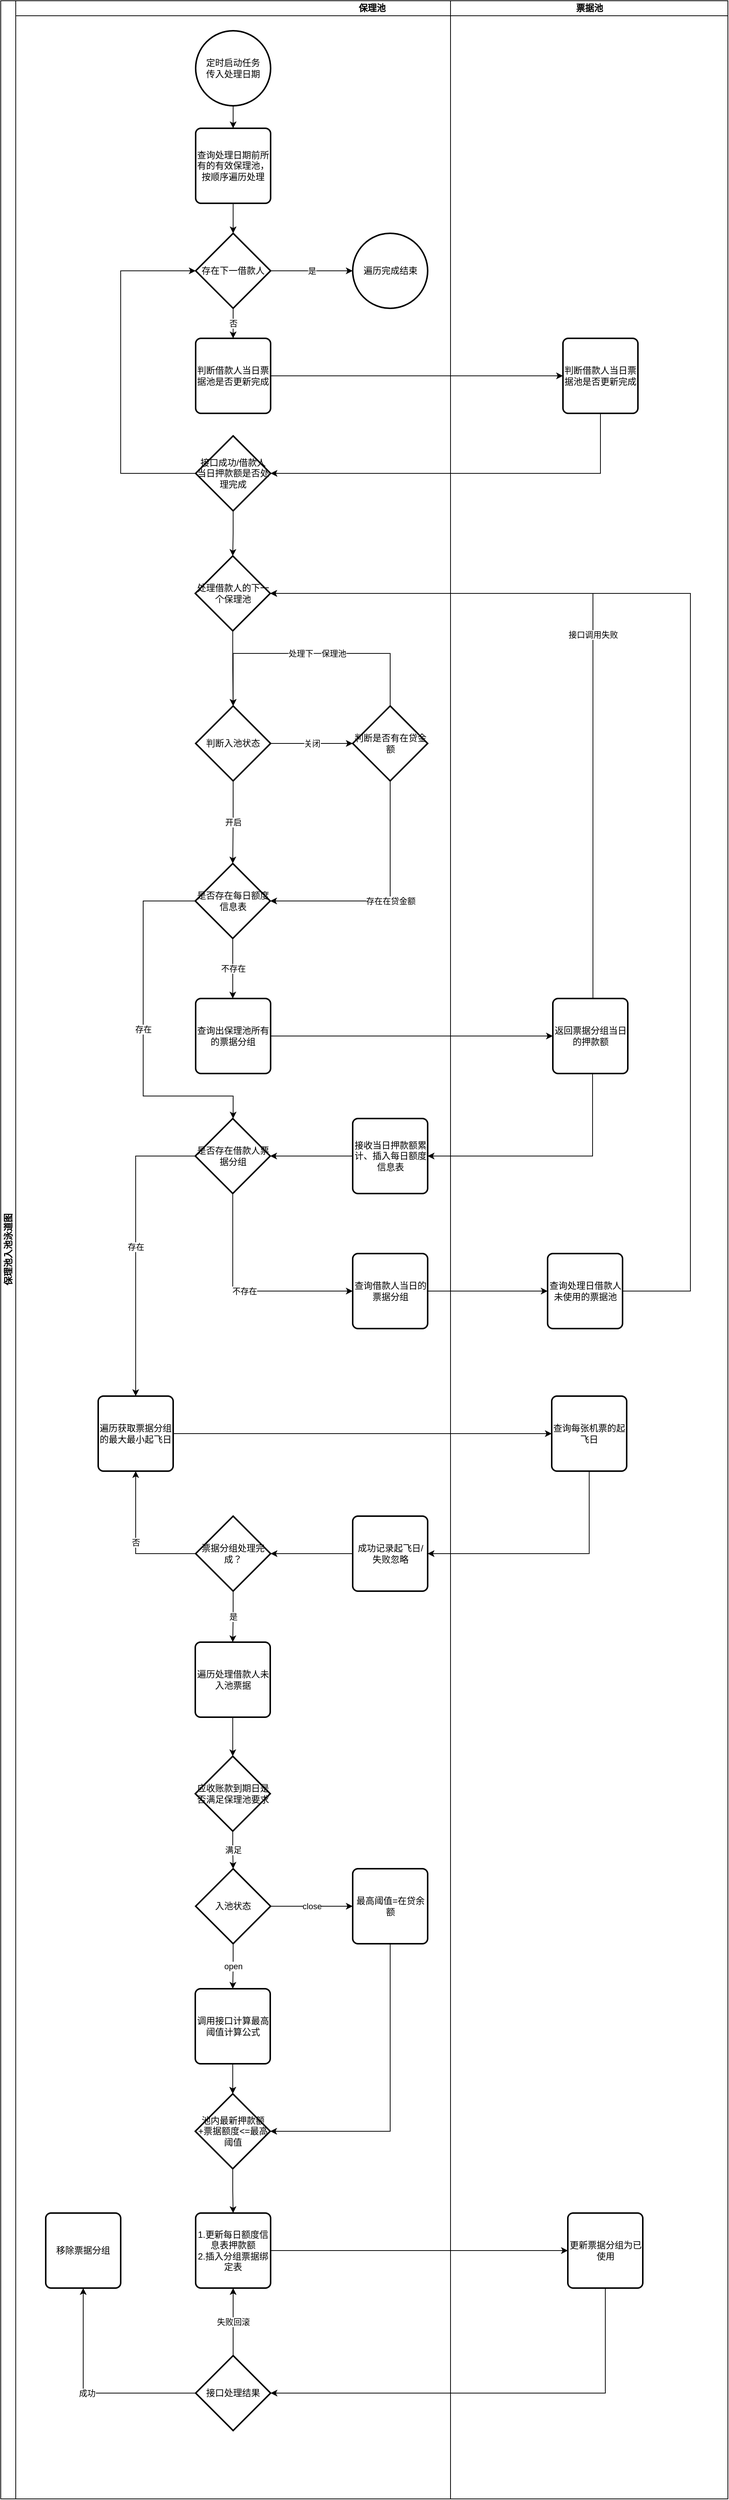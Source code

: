 <mxfile version="12.2.3" type="github" pages="1">
  <diagram id="7cnH-NnOfo04mb4Lqo_o" name="第 1 页">
    <mxGraphModel dx="1006" dy="1169" grid="1" gridSize="10" guides="1" tooltips="1" connect="1" arrows="1" fold="1" page="1" pageScale="1" pageWidth="827" pageHeight="1169" math="0" shadow="0">
      <root>
        <mxCell id="0"/>
        <mxCell id="1" parent="0"/>
        <mxCell id="x9DU3GrfOK3XYPjq0_lk-3" value="保理池入池泳道图" style="swimlane;html=1;childLayout=stackLayout;resizeParent=1;resizeParentMax=0;startSize=20;horizontal=0;horizontalStack=1;" parent="1" vertex="1">
          <mxGeometry x="70" y="50" width="970" height="3330" as="geometry"/>
        </mxCell>
        <mxCell id="x9DU3GrfOK3XYPjq0_lk-4" value="保理池" style="swimlane;html=1;startSize=20;" parent="x9DU3GrfOK3XYPjq0_lk-3" vertex="1">
          <mxGeometry x="20" width="950" height="3330" as="geometry"/>
        </mxCell>
        <mxCell id="x9DU3GrfOK3XYPjq0_lk-11" value="" style="edgeStyle=orthogonalEdgeStyle;rounded=0;orthogonalLoop=1;jettySize=auto;html=1;" parent="x9DU3GrfOK3XYPjq0_lk-4" source="x9DU3GrfOK3XYPjq0_lk-9" target="x9DU3GrfOK3XYPjq0_lk-10" edge="1">
          <mxGeometry relative="1" as="geometry"/>
        </mxCell>
        <mxCell id="x9DU3GrfOK3XYPjq0_lk-9" value="定时启动任务&lt;br&gt;传入处理日期" style="strokeWidth=2;html=1;shape=mxgraph.flowchart.start_2;whiteSpace=wrap;" parent="x9DU3GrfOK3XYPjq0_lk-4" vertex="1">
          <mxGeometry x="240" y="40" width="100" height="100" as="geometry"/>
        </mxCell>
        <mxCell id="Mn_wr89FNonFCgA3KKPW-10" value="" style="edgeStyle=orthogonalEdgeStyle;rounded=0;orthogonalLoop=1;jettySize=auto;html=1;" edge="1" parent="x9DU3GrfOK3XYPjq0_lk-4" source="x9DU3GrfOK3XYPjq0_lk-10" target="Mn_wr89FNonFCgA3KKPW-9">
          <mxGeometry relative="1" as="geometry"/>
        </mxCell>
        <mxCell id="x9DU3GrfOK3XYPjq0_lk-10" value="查询处理日期前所有的有效保理池，按顺序遍历处理" style="rounded=1;whiteSpace=wrap;html=1;absoluteArcSize=1;arcSize=14;strokeWidth=2;fontFamily=Helvetica;fontSize=12;fontColor=#000000;align=center;strokeColor=#000000;fillColor=#ffffff;" parent="x9DU3GrfOK3XYPjq0_lk-4" vertex="1">
          <mxGeometry x="240" y="170" width="100" height="100" as="geometry"/>
        </mxCell>
        <mxCell id="Mn_wr89FNonFCgA3KKPW-20" value="遍历完成结束" style="ellipse;whiteSpace=wrap;html=1;aspect=fixed;fontFamily=Helvetica;fontSize=12;fontColor=#000000;align=center;strokeColor=#000000;strokeWidth=2;fillColor=#ffffff;" vertex="1" parent="x9DU3GrfOK3XYPjq0_lk-4">
          <mxGeometry x="449.5" y="310" width="100" height="100" as="geometry"/>
        </mxCell>
        <mxCell id="Mn_wr89FNonFCgA3KKPW-11" value="否" style="edgeStyle=orthogonalEdgeStyle;rounded=0;orthogonalLoop=1;jettySize=auto;html=1;" edge="1" parent="x9DU3GrfOK3XYPjq0_lk-4" source="Mn_wr89FNonFCgA3KKPW-9" target="Mn_wr89FNonFCgA3KKPW-4">
          <mxGeometry relative="1" as="geometry"/>
        </mxCell>
        <mxCell id="Mn_wr89FNonFCgA3KKPW-22" value="是" style="edgeStyle=orthogonalEdgeStyle;rounded=0;orthogonalLoop=1;jettySize=auto;html=1;" edge="1" parent="x9DU3GrfOK3XYPjq0_lk-4" source="Mn_wr89FNonFCgA3KKPW-9" target="Mn_wr89FNonFCgA3KKPW-20">
          <mxGeometry relative="1" as="geometry"/>
        </mxCell>
        <mxCell id="Mn_wr89FNonFCgA3KKPW-9" value="存在下一借款人" style="rhombus;whiteSpace=wrap;html=1;fontFamily=Helvetica;fontSize=12;fontColor=#000000;align=center;strokeColor=#000000;strokeWidth=2;fillColor=#ffffff;" vertex="1" parent="x9DU3GrfOK3XYPjq0_lk-4">
          <mxGeometry x="240" y="310" width="100" height="100" as="geometry"/>
        </mxCell>
        <mxCell id="wWLqrKQLSOyKj97jagOg-4" value="关闭" style="edgeStyle=orthogonalEdgeStyle;rounded=0;orthogonalLoop=1;jettySize=auto;html=1;" parent="x9DU3GrfOK3XYPjq0_lk-4" source="wWLqrKQLSOyKj97jagOg-1" target="wWLqrKQLSOyKj97jagOg-3" edge="1">
          <mxGeometry relative="1" as="geometry"/>
        </mxCell>
        <mxCell id="wWLqrKQLSOyKj97jagOg-32" value="开启" style="edgeStyle=orthogonalEdgeStyle;rounded=0;orthogonalLoop=1;jettySize=auto;html=1;" parent="x9DU3GrfOK3XYPjq0_lk-4" source="wWLqrKQLSOyKj97jagOg-1" target="wWLqrKQLSOyKj97jagOg-31" edge="1">
          <mxGeometry relative="1" as="geometry"/>
        </mxCell>
        <mxCell id="wWLqrKQLSOyKj97jagOg-1" value="判断入池状态" style="strokeWidth=2;html=1;shape=mxgraph.flowchart.decision;whiteSpace=wrap;fontFamily=Helvetica;fontSize=12;fontColor=#000000;align=center;strokeColor=#000000;fillColor=#ffffff;" parent="x9DU3GrfOK3XYPjq0_lk-4" vertex="1">
          <mxGeometry x="240" y="940" width="100" height="100" as="geometry"/>
        </mxCell>
        <mxCell id="wWLqrKQLSOyKj97jagOg-56" value="不存在" style="edgeStyle=orthogonalEdgeStyle;rounded=0;orthogonalLoop=1;jettySize=auto;html=1;" parent="x9DU3GrfOK3XYPjq0_lk-4" source="wWLqrKQLSOyKj97jagOg-31" target="wWLqrKQLSOyKj97jagOg-55" edge="1">
          <mxGeometry relative="1" as="geometry">
            <Array as="points">
              <mxPoint x="289.5" y="1380"/>
            </Array>
          </mxGeometry>
        </mxCell>
        <mxCell id="wWLqrKQLSOyKj97jagOg-98" value="存在" style="edgeStyle=orthogonalEdgeStyle;rounded=0;orthogonalLoop=1;jettySize=auto;html=1;" parent="x9DU3GrfOK3XYPjq0_lk-4" source="wWLqrKQLSOyKj97jagOg-31" target="wWLqrKQLSOyKj97jagOg-90" edge="1">
          <mxGeometry relative="1" as="geometry">
            <Array as="points">
              <mxPoint x="170" y="1200"/>
              <mxPoint x="170" y="1460"/>
              <mxPoint x="290" y="1460"/>
            </Array>
          </mxGeometry>
        </mxCell>
        <mxCell id="wWLqrKQLSOyKj97jagOg-31" value="是否存在每日额度信息表" style="strokeWidth=2;html=1;shape=mxgraph.flowchart.decision;whiteSpace=wrap;fontFamily=Helvetica;fontSize=12;fontColor=#000000;align=center;strokeColor=#000000;fillColor=#ffffff;" parent="x9DU3GrfOK3XYPjq0_lk-4" vertex="1">
          <mxGeometry x="239.5" y="1150" width="100" height="100" as="geometry"/>
        </mxCell>
        <mxCell id="wWLqrKQLSOyKj97jagOg-55" value="查询出保理池所有的票据分组" style="rounded=1;whiteSpace=wrap;html=1;absoluteArcSize=1;arcSize=14;strokeWidth=2;fontFamily=Helvetica;fontSize=12;fontColor=#000000;align=center;strokeColor=#000000;fillColor=#ffffff;" parent="x9DU3GrfOK3XYPjq0_lk-4" vertex="1">
          <mxGeometry x="240" y="1330" width="100" height="100" as="geometry"/>
        </mxCell>
        <mxCell id="Mn_wr89FNonFCgA3KKPW-14" style="edgeStyle=orthogonalEdgeStyle;rounded=0;orthogonalLoop=1;jettySize=auto;html=1;entryX=0;entryY=0.5;entryDx=0;entryDy=0;" edge="1" parent="x9DU3GrfOK3XYPjq0_lk-4" source="wWLqrKQLSOyKj97jagOg-10" target="Mn_wr89FNonFCgA3KKPW-9">
          <mxGeometry relative="1" as="geometry">
            <Array as="points">
              <mxPoint x="140" y="630"/>
              <mxPoint x="140" y="360"/>
            </Array>
          </mxGeometry>
        </mxCell>
        <mxCell id="Mn_wr89FNonFCgA3KKPW-16" style="edgeStyle=orthogonalEdgeStyle;rounded=0;orthogonalLoop=1;jettySize=auto;html=1;" edge="1" parent="x9DU3GrfOK3XYPjq0_lk-4" source="wWLqrKQLSOyKj97jagOg-10" target="wWLqrKQLSOyKj97jagOg-15">
          <mxGeometry relative="1" as="geometry"/>
        </mxCell>
        <mxCell id="wWLqrKQLSOyKj97jagOg-10" value="接口成功/借款人当日押款额是否处理完成" style="strokeWidth=2;html=1;shape=mxgraph.flowchart.decision;whiteSpace=wrap;fontFamily=Helvetica;fontSize=12;fontColor=#000000;align=center;strokeColor=#000000;fillColor=#ffffff;" parent="x9DU3GrfOK3XYPjq0_lk-4" vertex="1">
          <mxGeometry x="240" y="580" width="100" height="100" as="geometry"/>
        </mxCell>
        <mxCell id="wWLqrKQLSOyKj97jagOg-8" value="处理下一保理池" style="edgeStyle=orthogonalEdgeStyle;rounded=0;orthogonalLoop=1;jettySize=auto;html=1;entryX=0.5;entryY=0;entryDx=0;entryDy=0;entryPerimeter=0;" parent="x9DU3GrfOK3XYPjq0_lk-4" source="wWLqrKQLSOyKj97jagOg-3" target="wWLqrKQLSOyKj97jagOg-1" edge="1">
          <mxGeometry x="-0.04" relative="1" as="geometry">
            <mxPoint x="109.5" y="995" as="targetPoint"/>
            <Array as="points">
              <mxPoint x="500" y="870"/>
              <mxPoint x="290" y="870"/>
            </Array>
            <mxPoint as="offset"/>
          </mxGeometry>
        </mxCell>
        <mxCell id="wWLqrKQLSOyKj97jagOg-61" value="存在在贷金额" style="edgeStyle=orthogonalEdgeStyle;rounded=0;orthogonalLoop=1;jettySize=auto;html=1;" parent="x9DU3GrfOK3XYPjq0_lk-4" source="wWLqrKQLSOyKj97jagOg-3" edge="1">
          <mxGeometry relative="1" as="geometry">
            <mxPoint x="339.5" y="1200" as="targetPoint"/>
            <Array as="points">
              <mxPoint x="499.5" y="1200"/>
            </Array>
          </mxGeometry>
        </mxCell>
        <mxCell id="wWLqrKQLSOyKj97jagOg-3" value="判断是否有在贷金额" style="strokeWidth=2;html=1;shape=mxgraph.flowchart.decision;whiteSpace=wrap;fontFamily=Helvetica;fontSize=12;fontColor=#000000;align=center;strokeColor=#000000;fillColor=#ffffff;" parent="x9DU3GrfOK3XYPjq0_lk-4" vertex="1">
          <mxGeometry x="449.5" y="940" width="100" height="100" as="geometry"/>
        </mxCell>
        <mxCell id="wWLqrKQLSOyKj97jagOg-93" style="edgeStyle=orthogonalEdgeStyle;rounded=0;orthogonalLoop=1;jettySize=auto;html=1;" parent="x9DU3GrfOK3XYPjq0_lk-4" source="wWLqrKQLSOyKj97jagOg-53" target="wWLqrKQLSOyKj97jagOg-90" edge="1">
          <mxGeometry relative="1" as="geometry"/>
        </mxCell>
        <mxCell id="wWLqrKQLSOyKj97jagOg-53" value="接收当日押款额累计、插入每日额度信息表" style="rounded=1;whiteSpace=wrap;html=1;absoluteArcSize=1;arcSize=14;strokeWidth=2;fontFamily=Helvetica;fontSize=12;fontColor=#000000;align=center;strokeColor=#000000;fillColor=#ffffff;" parent="x9DU3GrfOK3XYPjq0_lk-4" vertex="1">
          <mxGeometry x="449.5" y="1490" width="100" height="100" as="geometry"/>
        </mxCell>
        <mxCell id="wWLqrKQLSOyKj97jagOg-70" value="" style="edgeStyle=orthogonalEdgeStyle;rounded=0;orthogonalLoop=1;jettySize=auto;html=1;" parent="x9DU3GrfOK3XYPjq0_lk-4" source="wWLqrKQLSOyKj97jagOg-62" target="wWLqrKQLSOyKj97jagOg-69" edge="1">
          <mxGeometry relative="1" as="geometry"/>
        </mxCell>
        <mxCell id="wWLqrKQLSOyKj97jagOg-62" value="查询借款人当日的票据分组" style="rounded=1;whiteSpace=wrap;html=1;absoluteArcSize=1;arcSize=14;strokeWidth=2;fontFamily=Helvetica;fontSize=12;fontColor=#000000;align=center;strokeColor=#000000;fillColor=#ffffff;" parent="x9DU3GrfOK3XYPjq0_lk-4" vertex="1">
          <mxGeometry x="449.5" y="1670" width="100" height="100" as="geometry"/>
        </mxCell>
        <mxCell id="x9DU3GrfOK3XYPjq0_lk-5" value="票据池" style="swimlane;html=1;startSize=20;" parent="x9DU3GrfOK3XYPjq0_lk-4" vertex="1">
          <mxGeometry x="580" width="370" height="3330" as="geometry"/>
        </mxCell>
        <mxCell id="wWLqrKQLSOyKj97jagOg-22" value="判断借款人当日票据池是否更新完成" style="rounded=1;whiteSpace=wrap;html=1;absoluteArcSize=1;arcSize=14;strokeWidth=2;fontFamily=Helvetica;fontSize=12;fontColor=#000000;align=center;strokeColor=#000000;fillColor=#ffffff;" parent="x9DU3GrfOK3XYPjq0_lk-5" vertex="1">
          <mxGeometry x="150" y="450" width="100" height="100" as="geometry"/>
        </mxCell>
        <mxCell id="wWLqrKQLSOyKj97jagOg-34" value="返回票据分组当日的押款额" style="rounded=1;whiteSpace=wrap;html=1;absoluteArcSize=1;arcSize=14;strokeWidth=2;fontFamily=Helvetica;fontSize=12;fontColor=#000000;align=center;strokeColor=#000000;fillColor=#ffffff;" parent="x9DU3GrfOK3XYPjq0_lk-5" vertex="1">
          <mxGeometry x="136.5" y="1330" width="100" height="100" as="geometry"/>
        </mxCell>
        <mxCell id="wWLqrKQLSOyKj97jagOg-69" value="查询处理日借款人未使用的票据池" style="rounded=1;whiteSpace=wrap;html=1;absoluteArcSize=1;arcSize=14;strokeWidth=2;fontFamily=Helvetica;fontSize=12;fontColor=#000000;align=center;strokeColor=#000000;fillColor=#ffffff;" parent="x9DU3GrfOK3XYPjq0_lk-5" vertex="1">
          <mxGeometry x="129.5" y="1670" width="100" height="100" as="geometry"/>
        </mxCell>
        <mxCell id="wWLqrKQLSOyKj97jagOg-81" value="查询每张机票的起飞日" style="rounded=1;whiteSpace=wrap;html=1;absoluteArcSize=1;arcSize=14;strokeWidth=2;fontFamily=Helvetica;fontSize=12;fontColor=#000000;align=center;strokeColor=#000000;fillColor=#ffffff;" parent="x9DU3GrfOK3XYPjq0_lk-5" vertex="1">
          <mxGeometry x="135" y="1860" width="100" height="100" as="geometry"/>
        </mxCell>
        <mxCell id="wWLqrKQLSOyKj97jagOg-117" value="更新票据分组为已使用" style="rounded=1;whiteSpace=wrap;html=1;absoluteArcSize=1;arcSize=14;strokeWidth=2;fontFamily=Helvetica;fontSize=12;fontColor=#000000;align=center;strokeColor=#000000;fillColor=#ffffff;" parent="x9DU3GrfOK3XYPjq0_lk-5" vertex="1">
          <mxGeometry x="156.5" y="2949" width="100" height="100" as="geometry"/>
        </mxCell>
        <mxCell id="wWLqrKQLSOyKj97jagOg-54" value="" style="edgeStyle=orthogonalEdgeStyle;rounded=0;orthogonalLoop=1;jettySize=auto;html=1;" parent="x9DU3GrfOK3XYPjq0_lk-4" source="wWLqrKQLSOyKj97jagOg-34" target="wWLqrKQLSOyKj97jagOg-53" edge="1">
          <mxGeometry relative="1" as="geometry">
            <Array as="points">
              <mxPoint x="769.5" y="1540"/>
            </Array>
          </mxGeometry>
        </mxCell>
        <mxCell id="wWLqrKQLSOyKj97jagOg-57" style="edgeStyle=orthogonalEdgeStyle;rounded=0;orthogonalLoop=1;jettySize=auto;html=1;" parent="x9DU3GrfOK3XYPjq0_lk-4" source="wWLqrKQLSOyKj97jagOg-55" target="wWLqrKQLSOyKj97jagOg-34" edge="1">
          <mxGeometry relative="1" as="geometry"/>
        </mxCell>
        <mxCell id="wWLqrKQLSOyKj97jagOg-72" style="edgeStyle=orthogonalEdgeStyle;rounded=0;orthogonalLoop=1;jettySize=auto;html=1;" parent="x9DU3GrfOK3XYPjq0_lk-4" source="wWLqrKQLSOyKj97jagOg-69" target="wWLqrKQLSOyKj97jagOg-15" edge="1">
          <mxGeometry relative="1" as="geometry">
            <Array as="points">
              <mxPoint x="900" y="1720"/>
              <mxPoint x="900" y="790"/>
            </Array>
          </mxGeometry>
        </mxCell>
        <mxCell id="wWLqrKQLSOyKj97jagOg-65" value="接口调用失败" style="edgeStyle=orthogonalEdgeStyle;rounded=0;orthogonalLoop=1;jettySize=auto;html=1;" parent="x9DU3GrfOK3XYPjq0_lk-4" source="wWLqrKQLSOyKj97jagOg-34" target="wWLqrKQLSOyKj97jagOg-15" edge="1">
          <mxGeometry relative="1" as="geometry">
            <Array as="points">
              <mxPoint x="770" y="790"/>
            </Array>
          </mxGeometry>
        </mxCell>
        <mxCell id="wWLqrKQLSOyKj97jagOg-82" value="" style="edgeStyle=orthogonalEdgeStyle;rounded=0;orthogonalLoop=1;jettySize=auto;html=1;" parent="x9DU3GrfOK3XYPjq0_lk-4" source="wWLqrKQLSOyKj97jagOg-76" target="wWLqrKQLSOyKj97jagOg-81" edge="1">
          <mxGeometry relative="1" as="geometry"/>
        </mxCell>
        <mxCell id="wWLqrKQLSOyKj97jagOg-76" value="遍历获取票据分组的最大最小起飞日" style="rounded=1;whiteSpace=wrap;html=1;absoluteArcSize=1;arcSize=14;strokeWidth=2;fontFamily=Helvetica;fontSize=12;fontColor=#000000;align=center;strokeColor=#000000;fillColor=#ffffff;" parent="x9DU3GrfOK3XYPjq0_lk-4" vertex="1">
          <mxGeometry x="110" y="1860" width="100" height="100" as="geometry"/>
        </mxCell>
        <mxCell id="wWLqrKQLSOyKj97jagOg-94" value="不存在" style="edgeStyle=orthogonalEdgeStyle;rounded=0;orthogonalLoop=1;jettySize=auto;html=1;" parent="x9DU3GrfOK3XYPjq0_lk-4" source="wWLqrKQLSOyKj97jagOg-90" target="wWLqrKQLSOyKj97jagOg-62" edge="1">
          <mxGeometry relative="1" as="geometry">
            <Array as="points">
              <mxPoint x="290" y="1720"/>
            </Array>
          </mxGeometry>
        </mxCell>
        <mxCell id="wWLqrKQLSOyKj97jagOg-95" value="存在" style="edgeStyle=orthogonalEdgeStyle;rounded=0;orthogonalLoop=1;jettySize=auto;html=1;" parent="x9DU3GrfOK3XYPjq0_lk-4" source="wWLqrKQLSOyKj97jagOg-90" target="wWLqrKQLSOyKj97jagOg-76" edge="1">
          <mxGeometry relative="1" as="geometry">
            <mxPoint x="130" y="1853" as="targetPoint"/>
            <Array as="points">
              <mxPoint x="160" y="1540"/>
              <mxPoint x="160" y="1903"/>
            </Array>
          </mxGeometry>
        </mxCell>
        <mxCell id="wWLqrKQLSOyKj97jagOg-90" value="是否存在借款人票据分组" style="strokeWidth=2;html=1;shape=mxgraph.flowchart.decision;whiteSpace=wrap;fontFamily=Helvetica;fontSize=12;fontColor=#000000;align=center;strokeColor=#000000;fillColor=#ffffff;" parent="x9DU3GrfOK3XYPjq0_lk-4" vertex="1">
          <mxGeometry x="239.5" y="1490" width="100" height="100" as="geometry"/>
        </mxCell>
        <mxCell id="Mn_wr89FNonFCgA3KKPW-31" value="" style="edgeStyle=orthogonalEdgeStyle;rounded=0;orthogonalLoop=1;jettySize=auto;html=1;" edge="1" parent="x9DU3GrfOK3XYPjq0_lk-4" source="wWLqrKQLSOyKj97jagOg-85" target="Mn_wr89FNonFCgA3KKPW-30">
          <mxGeometry relative="1" as="geometry"/>
        </mxCell>
        <mxCell id="wWLqrKQLSOyKj97jagOg-85" value="成功记录起飞日/失败忽略" style="rounded=1;whiteSpace=wrap;html=1;absoluteArcSize=1;arcSize=14;strokeWidth=2;fontFamily=Helvetica;fontSize=12;fontColor=#000000;align=center;strokeColor=#000000;fillColor=#ffffff;direction=south;" parent="x9DU3GrfOK3XYPjq0_lk-4" vertex="1">
          <mxGeometry x="449.5" y="2020" width="100" height="100" as="geometry"/>
        </mxCell>
        <mxCell id="Mn_wr89FNonFCgA3KKPW-32" value="否" style="edgeStyle=orthogonalEdgeStyle;rounded=0;orthogonalLoop=1;jettySize=auto;html=1;entryX=0.5;entryY=1;entryDx=0;entryDy=0;" edge="1" parent="x9DU3GrfOK3XYPjq0_lk-4" source="Mn_wr89FNonFCgA3KKPW-30" target="wWLqrKQLSOyKj97jagOg-76">
          <mxGeometry relative="1" as="geometry"/>
        </mxCell>
        <mxCell id="Mn_wr89FNonFCgA3KKPW-33" value="是" style="edgeStyle=orthogonalEdgeStyle;rounded=0;orthogonalLoop=1;jettySize=auto;html=1;" edge="1" parent="x9DU3GrfOK3XYPjq0_lk-4" source="Mn_wr89FNonFCgA3KKPW-30" target="Mn_wr89FNonFCgA3KKPW-25">
          <mxGeometry relative="1" as="geometry"/>
        </mxCell>
        <mxCell id="Mn_wr89FNonFCgA3KKPW-30" value="&lt;div&gt;票据分组处理完成？&lt;/div&gt;" style="rhombus;whiteSpace=wrap;html=1;fontFamily=Helvetica;fontSize=12;fontColor=#000000;align=center;strokeColor=#000000;strokeWidth=2;fillColor=#ffffff;" vertex="1" parent="x9DU3GrfOK3XYPjq0_lk-4">
          <mxGeometry x="240" y="2020" width="100" height="100" as="geometry"/>
        </mxCell>
        <mxCell id="Mn_wr89FNonFCgA3KKPW-28" style="edgeStyle=orthogonalEdgeStyle;rounded=0;orthogonalLoop=1;jettySize=auto;html=1;" edge="1" parent="x9DU3GrfOK3XYPjq0_lk-4" source="Mn_wr89FNonFCgA3KKPW-25" target="wWLqrKQLSOyKj97jagOg-99">
          <mxGeometry relative="1" as="geometry"/>
        </mxCell>
        <mxCell id="Mn_wr89FNonFCgA3KKPW-25" value="&lt;div&gt;遍历处理借款人未入池票据&lt;/div&gt;" style="rounded=1;whiteSpace=wrap;html=1;absoluteArcSize=1;arcSize=14;strokeWidth=2;fontFamily=Helvetica;fontSize=12;fontColor=#000000;align=center;strokeColor=#000000;fillColor=#ffffff;direction=south;" vertex="1" parent="x9DU3GrfOK3XYPjq0_lk-4">
          <mxGeometry x="239.5" y="2188" width="100" height="100" as="geometry"/>
        </mxCell>
        <mxCell id="wWLqrKQLSOyKj97jagOg-103" value="满足" style="edgeStyle=orthogonalEdgeStyle;rounded=0;orthogonalLoop=1;jettySize=auto;html=1;" parent="x9DU3GrfOK3XYPjq0_lk-4" source="wWLqrKQLSOyKj97jagOg-99" target="wWLqrKQLSOyKj97jagOg-102" edge="1">
          <mxGeometry relative="1" as="geometry"/>
        </mxCell>
        <mxCell id="wWLqrKQLSOyKj97jagOg-99" value="应收账款到期日是否满足保理池要求" style="strokeWidth=2;html=1;shape=mxgraph.flowchart.decision;whiteSpace=wrap;fontFamily=Helvetica;fontSize=12;fontColor=#000000;align=center;strokeColor=#000000;fillColor=#ffffff;" parent="x9DU3GrfOK3XYPjq0_lk-4" vertex="1">
          <mxGeometry x="239.5" y="2340" width="100" height="100" as="geometry"/>
        </mxCell>
        <mxCell id="wWLqrKQLSOyKj97jagOg-105" value="open" style="edgeStyle=orthogonalEdgeStyle;rounded=0;orthogonalLoop=1;jettySize=auto;html=1;" parent="x9DU3GrfOK3XYPjq0_lk-4" source="wWLqrKQLSOyKj97jagOg-102" target="wWLqrKQLSOyKj97jagOg-104" edge="1">
          <mxGeometry relative="1" as="geometry"/>
        </mxCell>
        <mxCell id="wWLqrKQLSOyKj97jagOg-107" value="close" style="edgeStyle=orthogonalEdgeStyle;rounded=0;orthogonalLoop=1;jettySize=auto;html=1;" parent="x9DU3GrfOK3XYPjq0_lk-4" source="wWLqrKQLSOyKj97jagOg-102" target="wWLqrKQLSOyKj97jagOg-106" edge="1">
          <mxGeometry relative="1" as="geometry"/>
        </mxCell>
        <mxCell id="wWLqrKQLSOyKj97jagOg-102" value="入池状态" style="strokeWidth=2;html=1;shape=mxgraph.flowchart.decision;whiteSpace=wrap;fontFamily=Helvetica;fontSize=12;fontColor=#000000;align=center;strokeColor=#000000;fillColor=#ffffff;" parent="x9DU3GrfOK3XYPjq0_lk-4" vertex="1">
          <mxGeometry x="240" y="2490" width="100" height="100" as="geometry"/>
        </mxCell>
        <mxCell id="wWLqrKQLSOyKj97jagOg-110" style="edgeStyle=orthogonalEdgeStyle;rounded=0;orthogonalLoop=1;jettySize=auto;html=1;" parent="x9DU3GrfOK3XYPjq0_lk-4" source="wWLqrKQLSOyKj97jagOg-104" target="wWLqrKQLSOyKj97jagOg-108" edge="1">
          <mxGeometry relative="1" as="geometry"/>
        </mxCell>
        <mxCell id="wWLqrKQLSOyKj97jagOg-112" style="edgeStyle=orthogonalEdgeStyle;rounded=0;orthogonalLoop=1;jettySize=auto;html=1;" parent="x9DU3GrfOK3XYPjq0_lk-4" source="wWLqrKQLSOyKj97jagOg-106" target="wWLqrKQLSOyKj97jagOg-108" edge="1">
          <mxGeometry relative="1" as="geometry">
            <Array as="points">
              <mxPoint x="500" y="2840"/>
            </Array>
          </mxGeometry>
        </mxCell>
        <mxCell id="wWLqrKQLSOyKj97jagOg-106" value="最高阈值=在贷余额" style="rounded=1;whiteSpace=wrap;html=1;absoluteArcSize=1;arcSize=14;strokeWidth=2;fontFamily=Helvetica;fontSize=12;fontColor=#000000;align=center;strokeColor=#000000;fillColor=#ffffff;" parent="x9DU3GrfOK3XYPjq0_lk-4" vertex="1">
          <mxGeometry x="449.5" y="2490" width="100" height="100" as="geometry"/>
        </mxCell>
        <mxCell id="wWLqrKQLSOyKj97jagOg-109" value="" style="edgeStyle=orthogonalEdgeStyle;rounded=0;orthogonalLoop=1;jettySize=auto;html=1;" parent="x9DU3GrfOK3XYPjq0_lk-4" source="wWLqrKQLSOyKj97jagOg-104" target="wWLqrKQLSOyKj97jagOg-108" edge="1">
          <mxGeometry relative="1" as="geometry"/>
        </mxCell>
        <mxCell id="wWLqrKQLSOyKj97jagOg-116" value="" style="edgeStyle=orthogonalEdgeStyle;rounded=0;orthogonalLoop=1;jettySize=auto;html=1;" parent="x9DU3GrfOK3XYPjq0_lk-4" source="wWLqrKQLSOyKj97jagOg-108" target="wWLqrKQLSOyKj97jagOg-115" edge="1">
          <mxGeometry relative="1" as="geometry"/>
        </mxCell>
        <mxCell id="wWLqrKQLSOyKj97jagOg-108" value="池内最新押款额+票据额度&amp;lt;=最高阈值" style="strokeWidth=2;html=1;shape=mxgraph.flowchart.decision;whiteSpace=wrap;fontFamily=Helvetica;fontSize=12;fontColor=#000000;align=center;strokeColor=#000000;fillColor=#ffffff;" parent="x9DU3GrfOK3XYPjq0_lk-4" vertex="1">
          <mxGeometry x="239.5" y="2790" width="100" height="100" as="geometry"/>
        </mxCell>
        <mxCell id="wWLqrKQLSOyKj97jagOg-118" value="" style="edgeStyle=orthogonalEdgeStyle;rounded=0;orthogonalLoop=1;jettySize=auto;html=1;" parent="x9DU3GrfOK3XYPjq0_lk-4" source="wWLqrKQLSOyKj97jagOg-115" target="wWLqrKQLSOyKj97jagOg-117" edge="1">
          <mxGeometry relative="1" as="geometry"/>
        </mxCell>
        <mxCell id="wWLqrKQLSOyKj97jagOg-115" value="&lt;div&gt;1.更新每日额度信息表押款额&lt;/div&gt;&lt;div&gt;2.插入分组票据绑定表&lt;br&gt;&lt;/div&gt;" style="rounded=1;whiteSpace=wrap;html=1;absoluteArcSize=1;arcSize=14;strokeWidth=2;fontFamily=Helvetica;fontSize=12;fontColor=#000000;align=center;strokeColor=#000000;fillColor=#ffffff;" parent="x9DU3GrfOK3XYPjq0_lk-4" vertex="1">
          <mxGeometry x="240" y="2949" width="100" height="100" as="geometry"/>
        </mxCell>
        <mxCell id="wWLqrKQLSOyKj97jagOg-86" value="" style="edgeStyle=orthogonalEdgeStyle;rounded=0;orthogonalLoop=1;jettySize=auto;html=1;" parent="x9DU3GrfOK3XYPjq0_lk-4" source="wWLqrKQLSOyKj97jagOg-81" target="wWLqrKQLSOyKj97jagOg-85" edge="1">
          <mxGeometry relative="1" as="geometry">
            <Array as="points">
              <mxPoint x="764.5" y="2070"/>
            </Array>
          </mxGeometry>
        </mxCell>
        <mxCell id="wWLqrKQLSOyKj97jagOg-104" value="调用接口计算最高阈值计算公式" style="rounded=1;whiteSpace=wrap;html=1;absoluteArcSize=1;arcSize=14;strokeWidth=2;fontFamily=Helvetica;fontSize=12;fontColor=#000000;align=center;strokeColor=#000000;fillColor=#ffffff;" parent="x9DU3GrfOK3XYPjq0_lk-4" vertex="1">
          <mxGeometry x="239.5" y="2650" width="100" height="100" as="geometry"/>
        </mxCell>
        <mxCell id="wWLqrKQLSOyKj97jagOg-123" value="失败回滚" style="edgeStyle=orthogonalEdgeStyle;rounded=0;orthogonalLoop=1;jettySize=auto;html=1;entryX=0.5;entryY=1;entryDx=0;entryDy=0;" parent="x9DU3GrfOK3XYPjq0_lk-4" source="wWLqrKQLSOyKj97jagOg-119" target="wWLqrKQLSOyKj97jagOg-115" edge="1">
          <mxGeometry relative="1" as="geometry"/>
        </mxCell>
        <mxCell id="wWLqrKQLSOyKj97jagOg-127" value="成功" style="edgeStyle=orthogonalEdgeStyle;rounded=0;orthogonalLoop=1;jettySize=auto;html=1;" parent="x9DU3GrfOK3XYPjq0_lk-4" source="wWLqrKQLSOyKj97jagOg-119" target="wWLqrKQLSOyKj97jagOg-126" edge="1">
          <mxGeometry relative="1" as="geometry">
            <mxPoint x="139.5" y="3189" as="targetPoint"/>
          </mxGeometry>
        </mxCell>
        <mxCell id="wWLqrKQLSOyKj97jagOg-119" value="接口处理结果" style="strokeWidth=2;html=1;shape=mxgraph.flowchart.decision;whiteSpace=wrap;fontFamily=Helvetica;fontSize=12;fontColor=#000000;align=center;strokeColor=#000000;fillColor=#ffffff;" parent="x9DU3GrfOK3XYPjq0_lk-4" vertex="1">
          <mxGeometry x="240" y="3139" width="100" height="100" as="geometry"/>
        </mxCell>
        <mxCell id="wWLqrKQLSOyKj97jagOg-126" value="移除票据分组" style="rounded=1;whiteSpace=wrap;html=1;absoluteArcSize=1;arcSize=14;strokeWidth=2;fontFamily=Helvetica;fontSize=12;fontColor=#000000;align=center;strokeColor=#000000;fillColor=#ffffff;" parent="x9DU3GrfOK3XYPjq0_lk-4" vertex="1">
          <mxGeometry x="40" y="2949" width="100" height="100" as="geometry"/>
        </mxCell>
        <mxCell id="wWLqrKQLSOyKj97jagOg-120" value="" style="edgeStyle=orthogonalEdgeStyle;rounded=0;orthogonalLoop=1;jettySize=auto;html=1;" parent="x9DU3GrfOK3XYPjq0_lk-4" source="wWLqrKQLSOyKj97jagOg-117" target="wWLqrKQLSOyKj97jagOg-119" edge="1">
          <mxGeometry relative="1" as="geometry">
            <Array as="points">
              <mxPoint x="786.5" y="3189"/>
            </Array>
          </mxGeometry>
        </mxCell>
        <mxCell id="Mn_wr89FNonFCgA3KKPW-7" style="edgeStyle=orthogonalEdgeStyle;rounded=0;orthogonalLoop=1;jettySize=auto;html=1;" edge="1" parent="x9DU3GrfOK3XYPjq0_lk-4" source="Mn_wr89FNonFCgA3KKPW-4" target="wWLqrKQLSOyKj97jagOg-22">
          <mxGeometry relative="1" as="geometry"/>
        </mxCell>
        <mxCell id="Mn_wr89FNonFCgA3KKPW-4" value="判断借款人当日票据池是否更新完成" style="rounded=1;whiteSpace=wrap;html=1;absoluteArcSize=1;arcSize=14;strokeWidth=2;fontFamily=Helvetica;fontSize=12;fontColor=#000000;align=center;strokeColor=#000000;fillColor=#ffffff;" vertex="1" parent="x9DU3GrfOK3XYPjq0_lk-4">
          <mxGeometry x="240" y="450" width="100" height="100" as="geometry"/>
        </mxCell>
        <mxCell id="Mn_wr89FNonFCgA3KKPW-19" style="edgeStyle=orthogonalEdgeStyle;rounded=0;orthogonalLoop=1;jettySize=auto;html=1;" edge="1" parent="x9DU3GrfOK3XYPjq0_lk-4" source="wWLqrKQLSOyKj97jagOg-15" target="wWLqrKQLSOyKj97jagOg-1">
          <mxGeometry relative="1" as="geometry"/>
        </mxCell>
        <mxCell id="wWLqrKQLSOyKj97jagOg-15" value="&lt;div&gt;处理借款人的下一个保理池&lt;/div&gt;" style="rhombus;whiteSpace=wrap;html=1;fontFamily=Helvetica;fontSize=12;fontColor=#000000;align=center;strokeColor=#000000;strokeWidth=2;fillColor=#ffffff;" parent="x9DU3GrfOK3XYPjq0_lk-4" vertex="1">
          <mxGeometry x="239.5" y="740" width="100" height="100" as="geometry"/>
        </mxCell>
        <mxCell id="Mn_wr89FNonFCgA3KKPW-13" style="edgeStyle=orthogonalEdgeStyle;rounded=0;orthogonalLoop=1;jettySize=auto;html=1;" edge="1" parent="x9DU3GrfOK3XYPjq0_lk-4" source="wWLqrKQLSOyKj97jagOg-22" target="wWLqrKQLSOyKj97jagOg-10">
          <mxGeometry relative="1" as="geometry">
            <Array as="points">
              <mxPoint x="780" y="630"/>
            </Array>
          </mxGeometry>
        </mxCell>
      </root>
    </mxGraphModel>
  </diagram>
</mxfile>
